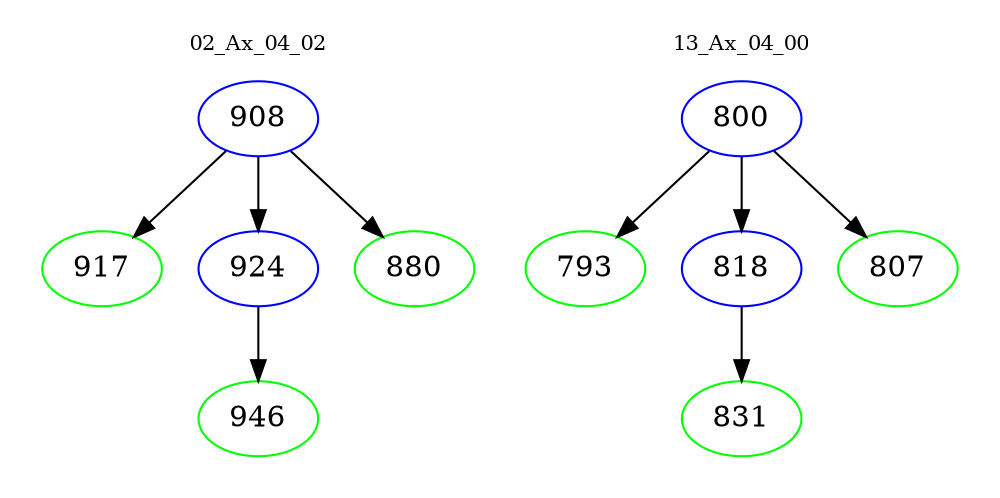 digraph{
subgraph cluster_0 {
color = white
label = "02_Ax_04_02";
fontsize=10;
T0_908 [label="908", color="blue"]
T0_908 -> T0_917 [color="black"]
T0_917 [label="917", color="green"]
T0_908 -> T0_924 [color="black"]
T0_924 [label="924", color="blue"]
T0_924 -> T0_946 [color="black"]
T0_946 [label="946", color="green"]
T0_908 -> T0_880 [color="black"]
T0_880 [label="880", color="green"]
}
subgraph cluster_1 {
color = white
label = "13_Ax_04_00";
fontsize=10;
T1_800 [label="800", color="blue"]
T1_800 -> T1_793 [color="black"]
T1_793 [label="793", color="green"]
T1_800 -> T1_818 [color="black"]
T1_818 [label="818", color="blue"]
T1_818 -> T1_831 [color="black"]
T1_831 [label="831", color="green"]
T1_800 -> T1_807 [color="black"]
T1_807 [label="807", color="green"]
}
}
